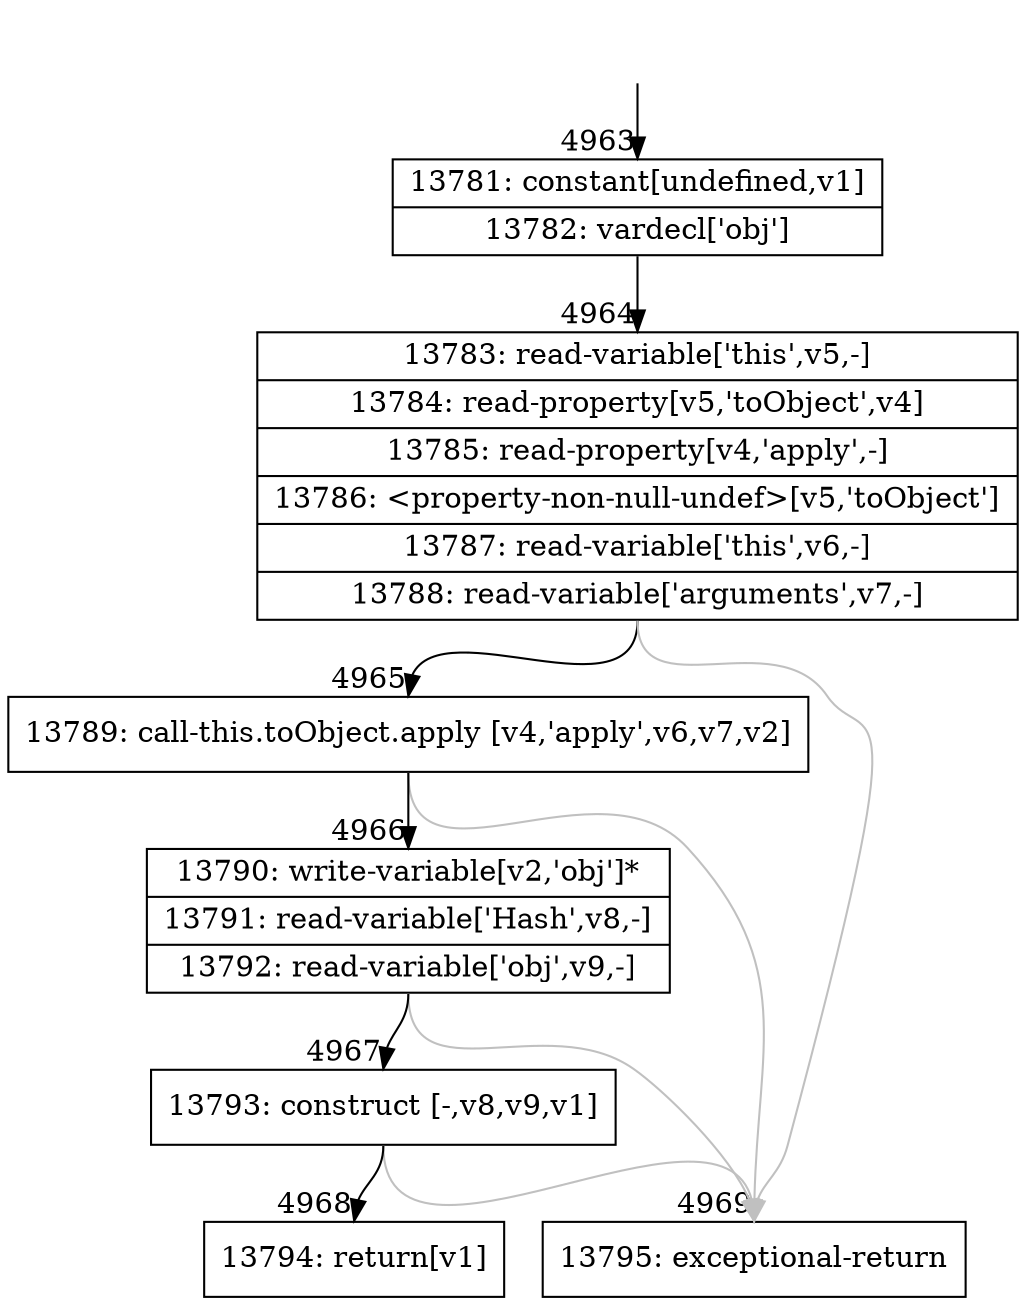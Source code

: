 digraph {
rankdir="TD"
BB_entry391[shape=none,label=""];
BB_entry391 -> BB4963 [tailport=s, headport=n, headlabel="    4963"]
BB4963 [shape=record label="{13781: constant[undefined,v1]|13782: vardecl['obj']}" ] 
BB4963 -> BB4964 [tailport=s, headport=n, headlabel="      4964"]
BB4964 [shape=record label="{13783: read-variable['this',v5,-]|13784: read-property[v5,'toObject',v4]|13785: read-property[v4,'apply',-]|13786: \<property-non-null-undef\>[v5,'toObject']|13787: read-variable['this',v6,-]|13788: read-variable['arguments',v7,-]}" ] 
BB4964 -> BB4965 [tailport=s, headport=n, headlabel="      4965"]
BB4964 -> BB4969 [tailport=s, headport=n, color=gray, headlabel="      4969"]
BB4965 [shape=record label="{13789: call-this.toObject.apply [v4,'apply',v6,v7,v2]}" ] 
BB4965 -> BB4966 [tailport=s, headport=n, headlabel="      4966"]
BB4965 -> BB4969 [tailport=s, headport=n, color=gray]
BB4966 [shape=record label="{13790: write-variable[v2,'obj']*|13791: read-variable['Hash',v8,-]|13792: read-variable['obj',v9,-]}" ] 
BB4966 -> BB4967 [tailport=s, headport=n, headlabel="      4967"]
BB4966 -> BB4969 [tailport=s, headport=n, color=gray]
BB4967 [shape=record label="{13793: construct [-,v8,v9,v1]}" ] 
BB4967 -> BB4968 [tailport=s, headport=n, headlabel="      4968"]
BB4967 -> BB4969 [tailport=s, headport=n, color=gray]
BB4968 [shape=record label="{13794: return[v1]}" ] 
BB4969 [shape=record label="{13795: exceptional-return}" ] 
//#$~ 3748
}
